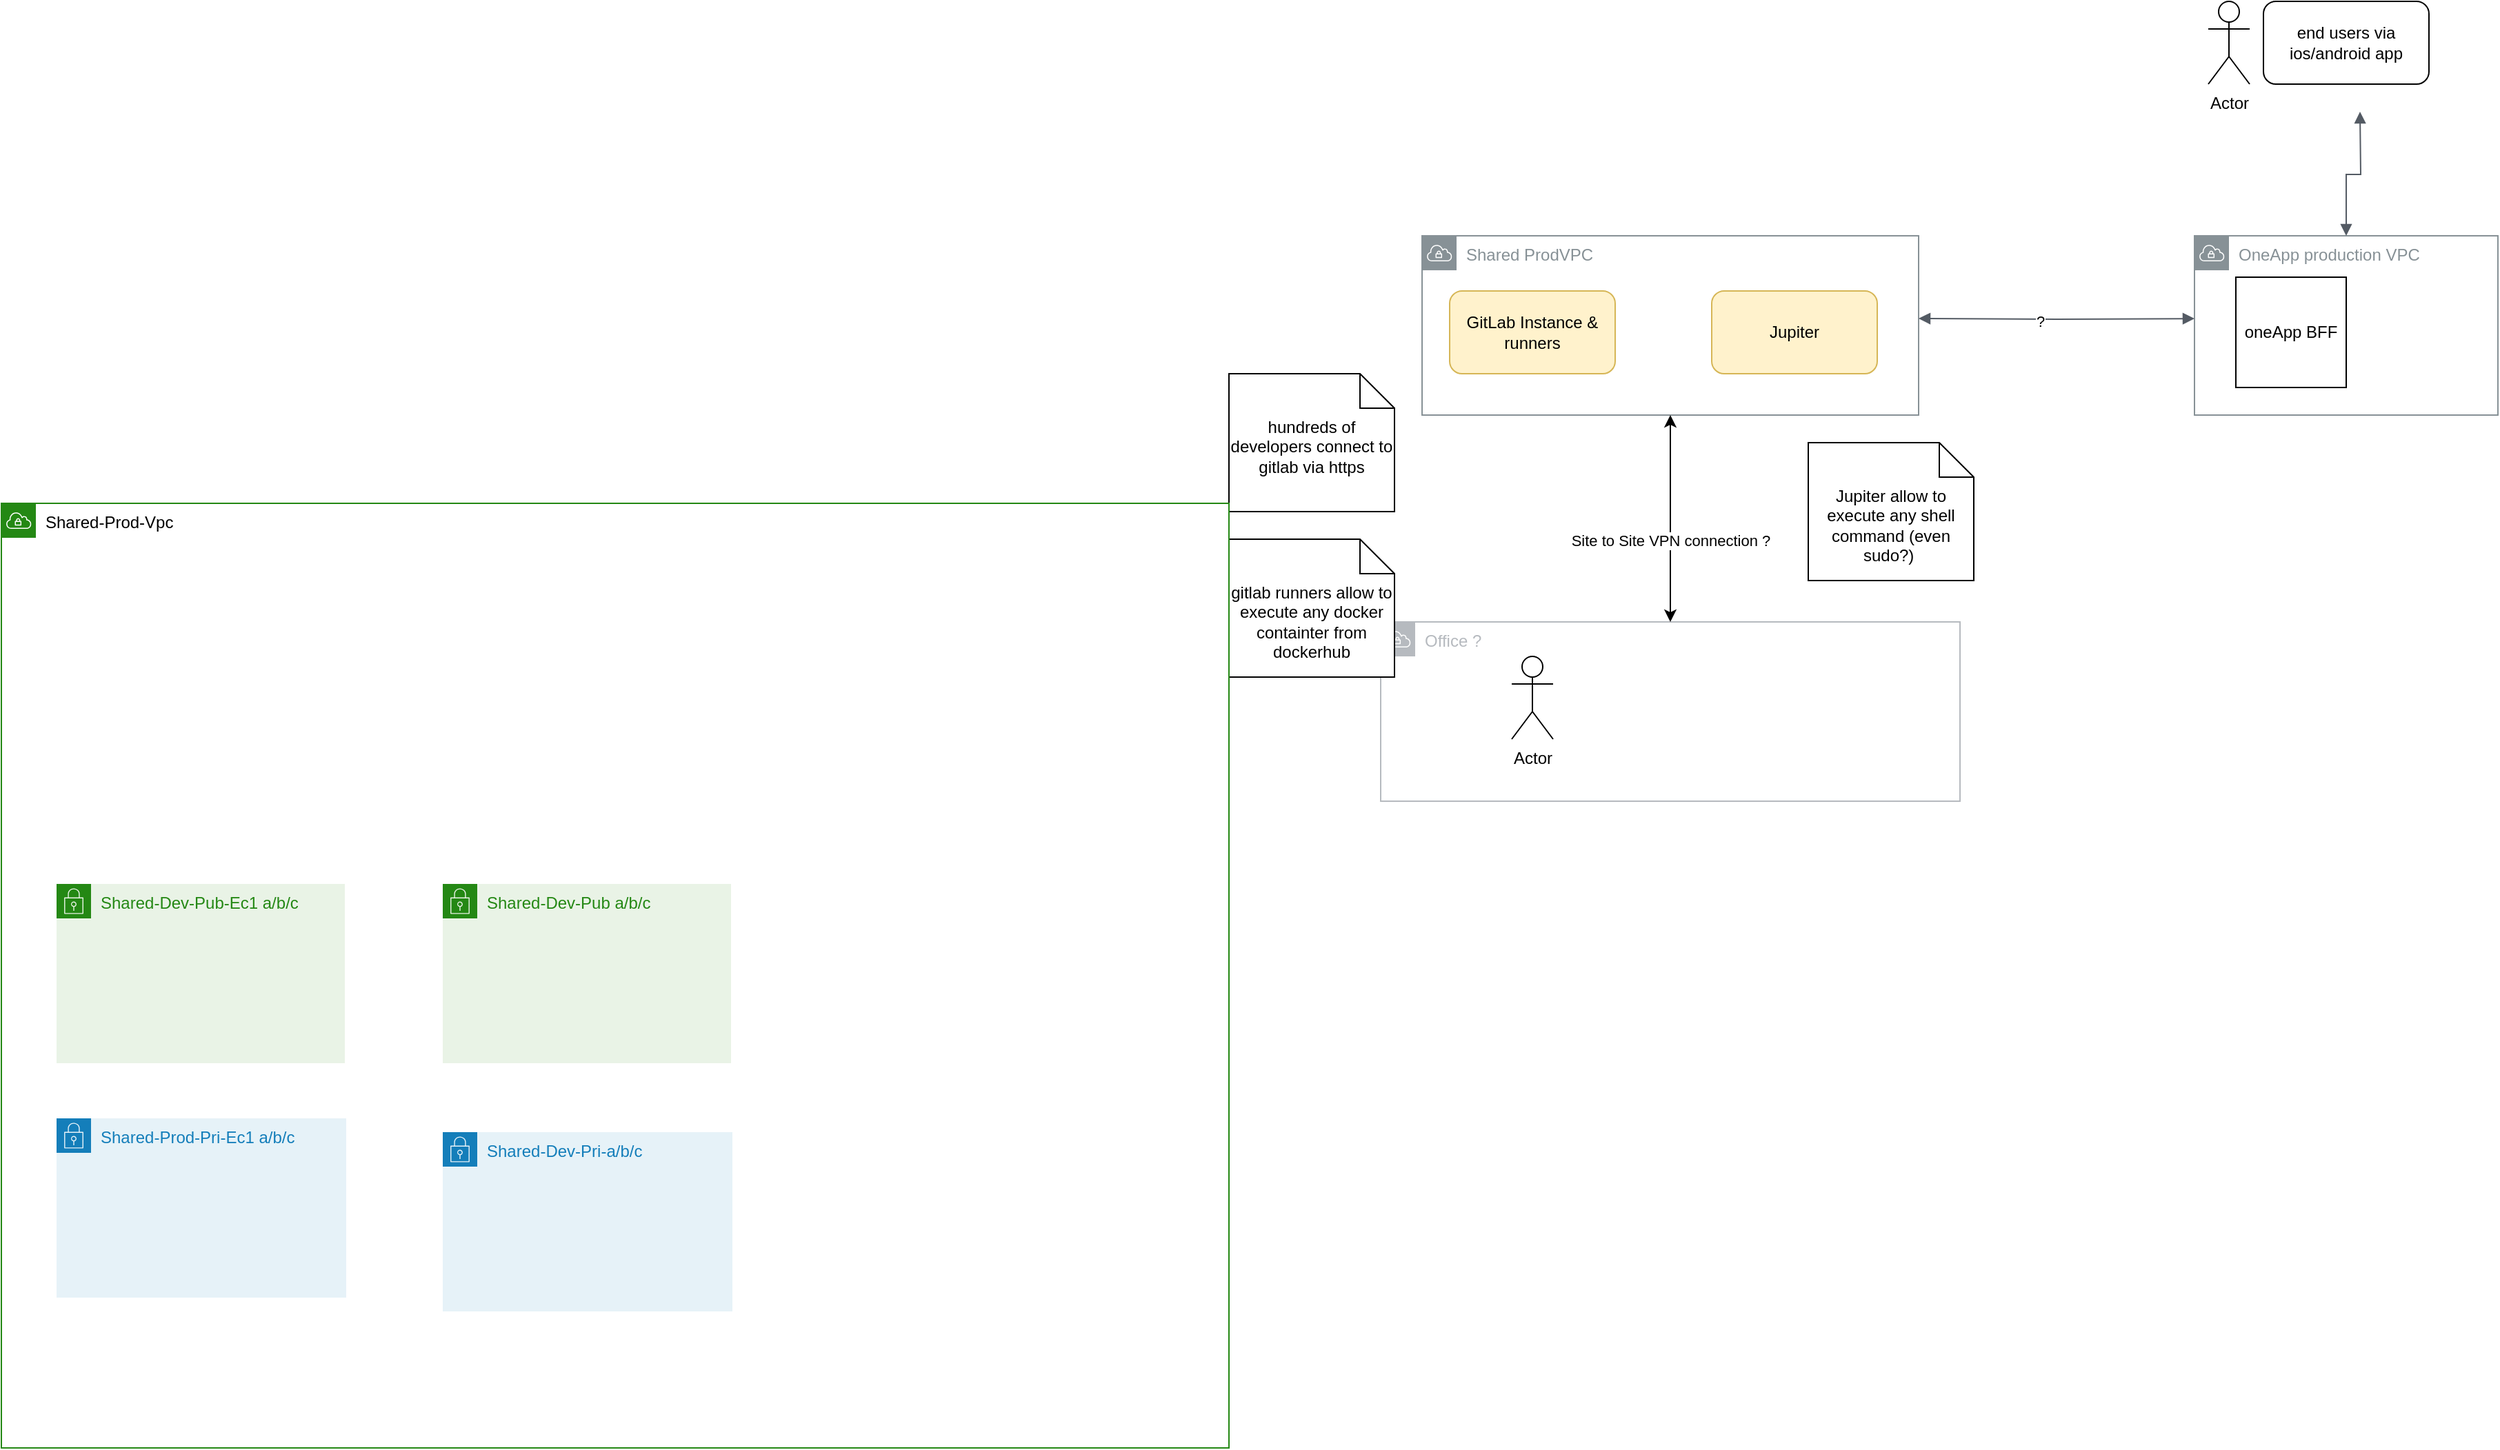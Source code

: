 <mxfile version="15.8.6" type="github"><diagram id="5gX_Z24nm6wcwljiHssE" name="Page-1"><mxGraphModel dx="2591" dy="882" grid="1" gridSize="10" guides="1" tooltips="1" connect="1" arrows="1" fold="1" page="1" pageScale="1" pageWidth="1169" pageHeight="827" math="0" shadow="0"><root><mxCell id="0"/><mxCell id="1" parent="0"/><mxCell id="cTRyyOZCeq1RYRUuSw1o-1" value="Shared ProdVPC" style="sketch=0;outlineConnect=0;gradientColor=none;html=1;whiteSpace=wrap;fontSize=12;fontStyle=0;shape=mxgraph.aws4.group;grIcon=mxgraph.aws4.group_vpc;strokeColor=#879196;fillColor=none;verticalAlign=top;align=left;spacingLeft=30;fontColor=#879196;dashed=0;" parent="1" vertex="1"><mxGeometry x="-10" y="220" width="360" height="130" as="geometry"/></mxCell><mxCell id="cTRyyOZCeq1RYRUuSw1o-2" value="OneApp production VPC" style="sketch=0;outlineConnect=0;gradientColor=none;html=1;whiteSpace=wrap;fontSize=12;fontStyle=0;shape=mxgraph.aws4.group;grIcon=mxgraph.aws4.group_vpc;strokeColor=#879196;fillColor=none;verticalAlign=top;align=left;spacingLeft=30;fontColor=#879196;dashed=0;" parent="1" vertex="1"><mxGeometry x="550" y="220" width="220" height="130" as="geometry"/></mxCell><mxCell id="cTRyyOZCeq1RYRUuSw1o-3" value="" style="edgeStyle=orthogonalEdgeStyle;html=1;endArrow=block;elbow=vertical;startArrow=block;startFill=1;endFill=1;strokeColor=#545B64;rounded=0;entryX=0;entryY=0.462;entryDx=0;entryDy=0;entryPerimeter=0;" parent="1" target="cTRyyOZCeq1RYRUuSw1o-2" edge="1"><mxGeometry width="100" relative="1" as="geometry"><mxPoint x="350" y="280" as="sourcePoint"/><mxPoint x="450" y="280" as="targetPoint"/></mxGeometry></mxCell><mxCell id="cTRyyOZCeq1RYRUuSw1o-15" value="?" style="edgeLabel;html=1;align=center;verticalAlign=middle;resizable=0;points=[];" parent="cTRyyOZCeq1RYRUuSw1o-3" vertex="1" connectable="0"><mxGeometry x="-0.12" y="-1" relative="1" as="geometry"><mxPoint as="offset"/></mxGeometry></mxCell><mxCell id="cTRyyOZCeq1RYRUuSw1o-4" value="end users via ios/android app" style="rounded=1;whiteSpace=wrap;html=1;" parent="1" vertex="1"><mxGeometry x="600" y="50" width="120" height="60" as="geometry"/></mxCell><mxCell id="cTRyyOZCeq1RYRUuSw1o-5" value="" style="edgeStyle=orthogonalEdgeStyle;html=1;endArrow=block;elbow=vertical;startArrow=block;startFill=1;endFill=1;strokeColor=#545B64;rounded=0;" parent="1" target="cTRyyOZCeq1RYRUuSw1o-2" edge="1"><mxGeometry width="100" relative="1" as="geometry"><mxPoint x="670" y="130" as="sourcePoint"/><mxPoint x="770" y="130" as="targetPoint"/></mxGeometry></mxCell><mxCell id="cTRyyOZCeq1RYRUuSw1o-6" value="GitLab Instance &amp;amp; runners" style="rounded=1;whiteSpace=wrap;html=1;fillColor=#fff2cc;strokeColor=#d6b656;" parent="1" vertex="1"><mxGeometry x="10" y="260" width="120" height="60" as="geometry"/></mxCell><mxCell id="cTRyyOZCeq1RYRUuSw1o-7" value="oneApp BFF" style="whiteSpace=wrap;html=1;aspect=fixed;" parent="1" vertex="1"><mxGeometry x="580" y="250" width="80" height="80" as="geometry"/></mxCell><mxCell id="cTRyyOZCeq1RYRUuSw1o-8" value="Office ?" style="sketch=0;outlineConnect=0;gradientColor=none;html=1;whiteSpace=wrap;fontSize=12;fontStyle=0;shape=mxgraph.aws4.group;grIcon=mxgraph.aws4.group_vpc;strokeColor=#B6BABF;fillColor=none;verticalAlign=top;align=left;spacingLeft=30;fontColor=#B6BABF;dashed=0;" parent="1" vertex="1"><mxGeometry x="-40" y="500" width="420" height="130" as="geometry"/></mxCell><mxCell id="cTRyyOZCeq1RYRUuSw1o-9" value="" style="endArrow=classic;startArrow=classic;html=1;rounded=0;" parent="1" source="cTRyyOZCeq1RYRUuSw1o-8" target="cTRyyOZCeq1RYRUuSw1o-1" edge="1"><mxGeometry width="50" height="50" relative="1" as="geometry"><mxPoint x="120" y="380" as="sourcePoint"/><mxPoint x="170" y="330" as="targetPoint"/></mxGeometry></mxCell><mxCell id="cTRyyOZCeq1RYRUuSw1o-14" value="Site to Site VPN connection ?" style="edgeLabel;html=1;align=center;verticalAlign=middle;resizable=0;points=[];" parent="cTRyyOZCeq1RYRUuSw1o-9" vertex="1" connectable="0"><mxGeometry x="-0.212" relative="1" as="geometry"><mxPoint as="offset"/></mxGeometry></mxCell><mxCell id="cTRyyOZCeq1RYRUuSw1o-10" value="hundreds of developers connect to gitlab via https" style="shape=note2;boundedLbl=1;whiteSpace=wrap;html=1;size=25;verticalAlign=top;align=center;" parent="1" vertex="1"><mxGeometry x="-150" y="320" width="120" height="100" as="geometry"/></mxCell><mxCell id="cTRyyOZCeq1RYRUuSw1o-11" value="gitlab runners allow to execute any docker containter from dockerhub" style="shape=note2;boundedLbl=1;whiteSpace=wrap;html=1;size=25;verticalAlign=top;align=center;" parent="1" vertex="1"><mxGeometry x="-150" y="440" width="120" height="100" as="geometry"/></mxCell><mxCell id="cTRyyOZCeq1RYRUuSw1o-12" value="Actor" style="shape=umlActor;verticalLabelPosition=bottom;verticalAlign=top;html=1;outlineConnect=0;" parent="1" vertex="1"><mxGeometry x="55" y="525" width="30" height="60" as="geometry"/></mxCell><mxCell id="cTRyyOZCeq1RYRUuSw1o-13" value="Actor" style="shape=umlActor;verticalLabelPosition=bottom;verticalAlign=top;html=1;outlineConnect=0;" parent="1" vertex="1"><mxGeometry x="560" y="50" width="30" height="60" as="geometry"/></mxCell><mxCell id="cTRyyOZCeq1RYRUuSw1o-16" value="Jupiter" style="rounded=1;whiteSpace=wrap;html=1;fillColor=#fff2cc;strokeColor=#d6b656;" parent="1" vertex="1"><mxGeometry x="200" y="260" width="120" height="60" as="geometry"/></mxCell><mxCell id="cTRyyOZCeq1RYRUuSw1o-17" value="Jupiter allow to execute any shell command (even sudo?)&amp;nbsp;" style="shape=note2;boundedLbl=1;whiteSpace=wrap;html=1;size=25;verticalAlign=top;align=center;" parent="1" vertex="1"><mxGeometry x="270" y="370" width="120" height="100" as="geometry"/></mxCell><mxCell id="oN1qRCpjBzww5MVaORfB-1" value="&lt;div&gt;&lt;font color=&quot;#000000&quot;&gt;Shared-Prod-Vpc&lt;/font&gt;&lt;/div&gt;" style="points=[[0,0],[0.25,0],[0.5,0],[0.75,0],[1,0],[1,0.25],[1,0.5],[1,0.75],[1,1],[0.75,1],[0.5,1],[0.25,1],[0,1],[0,0.75],[0,0.5],[0,0.25]];outlineConnect=0;gradientColor=none;html=1;whiteSpace=wrap;fontSize=12;fontStyle=0;shape=mxgraph.aws4.group;grIcon=mxgraph.aws4.group_vpc;strokeColor=#248814;fillColor=none;verticalAlign=top;align=left;spacingLeft=30;fontColor=#AAB7B8;dashed=0;" vertex="1" parent="1"><mxGeometry x="-1040" y="414" width="890" height="685" as="geometry"/></mxCell><mxCell id="oN1qRCpjBzww5MVaORfB-2" value="&lt;div&gt;Shared-Prod-Pri-Ec1 a/b/c&lt;/div&gt;&lt;div&gt;&lt;br&gt;&lt;/div&gt;" style="points=[[0,0],[0.25,0],[0.5,0],[0.75,0],[1,0],[1,0.25],[1,0.5],[1,0.75],[1,1],[0.75,1],[0.5,1],[0.25,1],[0,1],[0,0.75],[0,0.5],[0,0.25]];outlineConnect=0;gradientColor=none;html=1;whiteSpace=wrap;fontSize=12;fontStyle=0;shape=mxgraph.aws4.group;grIcon=mxgraph.aws4.group_security_group;grStroke=0;strokeColor=#147EBA;fillColor=#E6F2F8;verticalAlign=top;align=left;spacingLeft=30;fontColor=#147EBA;dashed=0;" vertex="1" parent="1"><mxGeometry x="-1000" y="860" width="210" height="130" as="geometry"/></mxCell><mxCell id="oN1qRCpjBzww5MVaORfB-5" value="Shared-Dev-Pub-Ec1&amp;nbsp;a/b/c" style="points=[[0,0],[0.25,0],[0.5,0],[0.75,0],[1,0],[1,0.25],[1,0.5],[1,0.75],[1,1],[0.75,1],[0.5,1],[0.25,1],[0,1],[0,0.75],[0,0.5],[0,0.25]];outlineConnect=0;gradientColor=none;html=1;whiteSpace=wrap;fontSize=12;fontStyle=0;shape=mxgraph.aws4.group;grIcon=mxgraph.aws4.group_security_group;grStroke=0;strokeColor=#248814;fillColor=#E9F3E6;verticalAlign=top;align=left;spacingLeft=30;fontColor=#248814;dashed=0;" vertex="1" parent="1"><mxGeometry x="-1000" y="690" width="209" height="130" as="geometry"/></mxCell><mxCell id="oN1qRCpjBzww5MVaORfB-6" value="&lt;div&gt;&lt;div&gt;&lt;div&gt;Shared-Dev-Pri-a/b/c&lt;/div&gt;&lt;/div&gt;&lt;/div&gt;" style="points=[[0,0],[0.25,0],[0.5,0],[0.75,0],[1,0],[1,0.25],[1,0.5],[1,0.75],[1,1],[0.75,1],[0.5,1],[0.25,1],[0,1],[0,0.75],[0,0.5],[0,0.25]];outlineConnect=0;gradientColor=none;html=1;whiteSpace=wrap;fontSize=12;fontStyle=0;shape=mxgraph.aws4.group;grIcon=mxgraph.aws4.group_security_group;grStroke=0;strokeColor=#147EBA;fillColor=#E6F2F8;verticalAlign=top;align=left;spacingLeft=30;fontColor=#147EBA;dashed=0;" vertex="1" parent="1"><mxGeometry x="-720" y="870" width="210" height="130" as="geometry"/></mxCell><mxCell id="oN1qRCpjBzww5MVaORfB-7" value="&lt;div&gt;Shared-Dev-Pub a/b/c&amp;nbsp;&lt;/div&gt;" style="points=[[0,0],[0.25,0],[0.5,0],[0.75,0],[1,0],[1,0.25],[1,0.5],[1,0.75],[1,1],[0.75,1],[0.5,1],[0.25,1],[0,1],[0,0.75],[0,0.5],[0,0.25]];outlineConnect=0;gradientColor=none;html=1;whiteSpace=wrap;fontSize=12;fontStyle=0;shape=mxgraph.aws4.group;grIcon=mxgraph.aws4.group_security_group;grStroke=0;strokeColor=#248814;fillColor=#E9F3E6;verticalAlign=top;align=left;spacingLeft=30;fontColor=#248814;dashed=0;" vertex="1" parent="1"><mxGeometry x="-720" y="690" width="209" height="130" as="geometry"/></mxCell></root></mxGraphModel></diagram></mxfile>